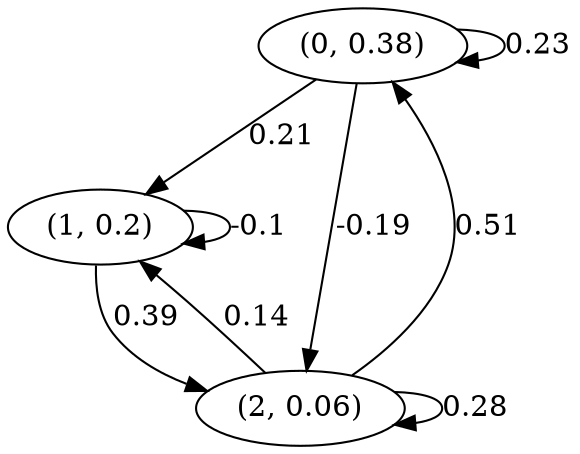 digraph {
    0 [ label = "(0, 0.38)" ]
    1 [ label = "(1, 0.2)" ]
    2 [ label = "(2, 0.06)" ]
    0 -> 0 [ label = "0.23" ]
    1 -> 1 [ label = "-0.1" ]
    2 -> 2 [ label = "0.28" ]
    2 -> 0 [ label = "0.51" ]
    0 -> 1 [ label = "0.21" ]
    2 -> 1 [ label = "0.14" ]
    0 -> 2 [ label = "-0.19" ]
    1 -> 2 [ label = "0.39" ]
}

